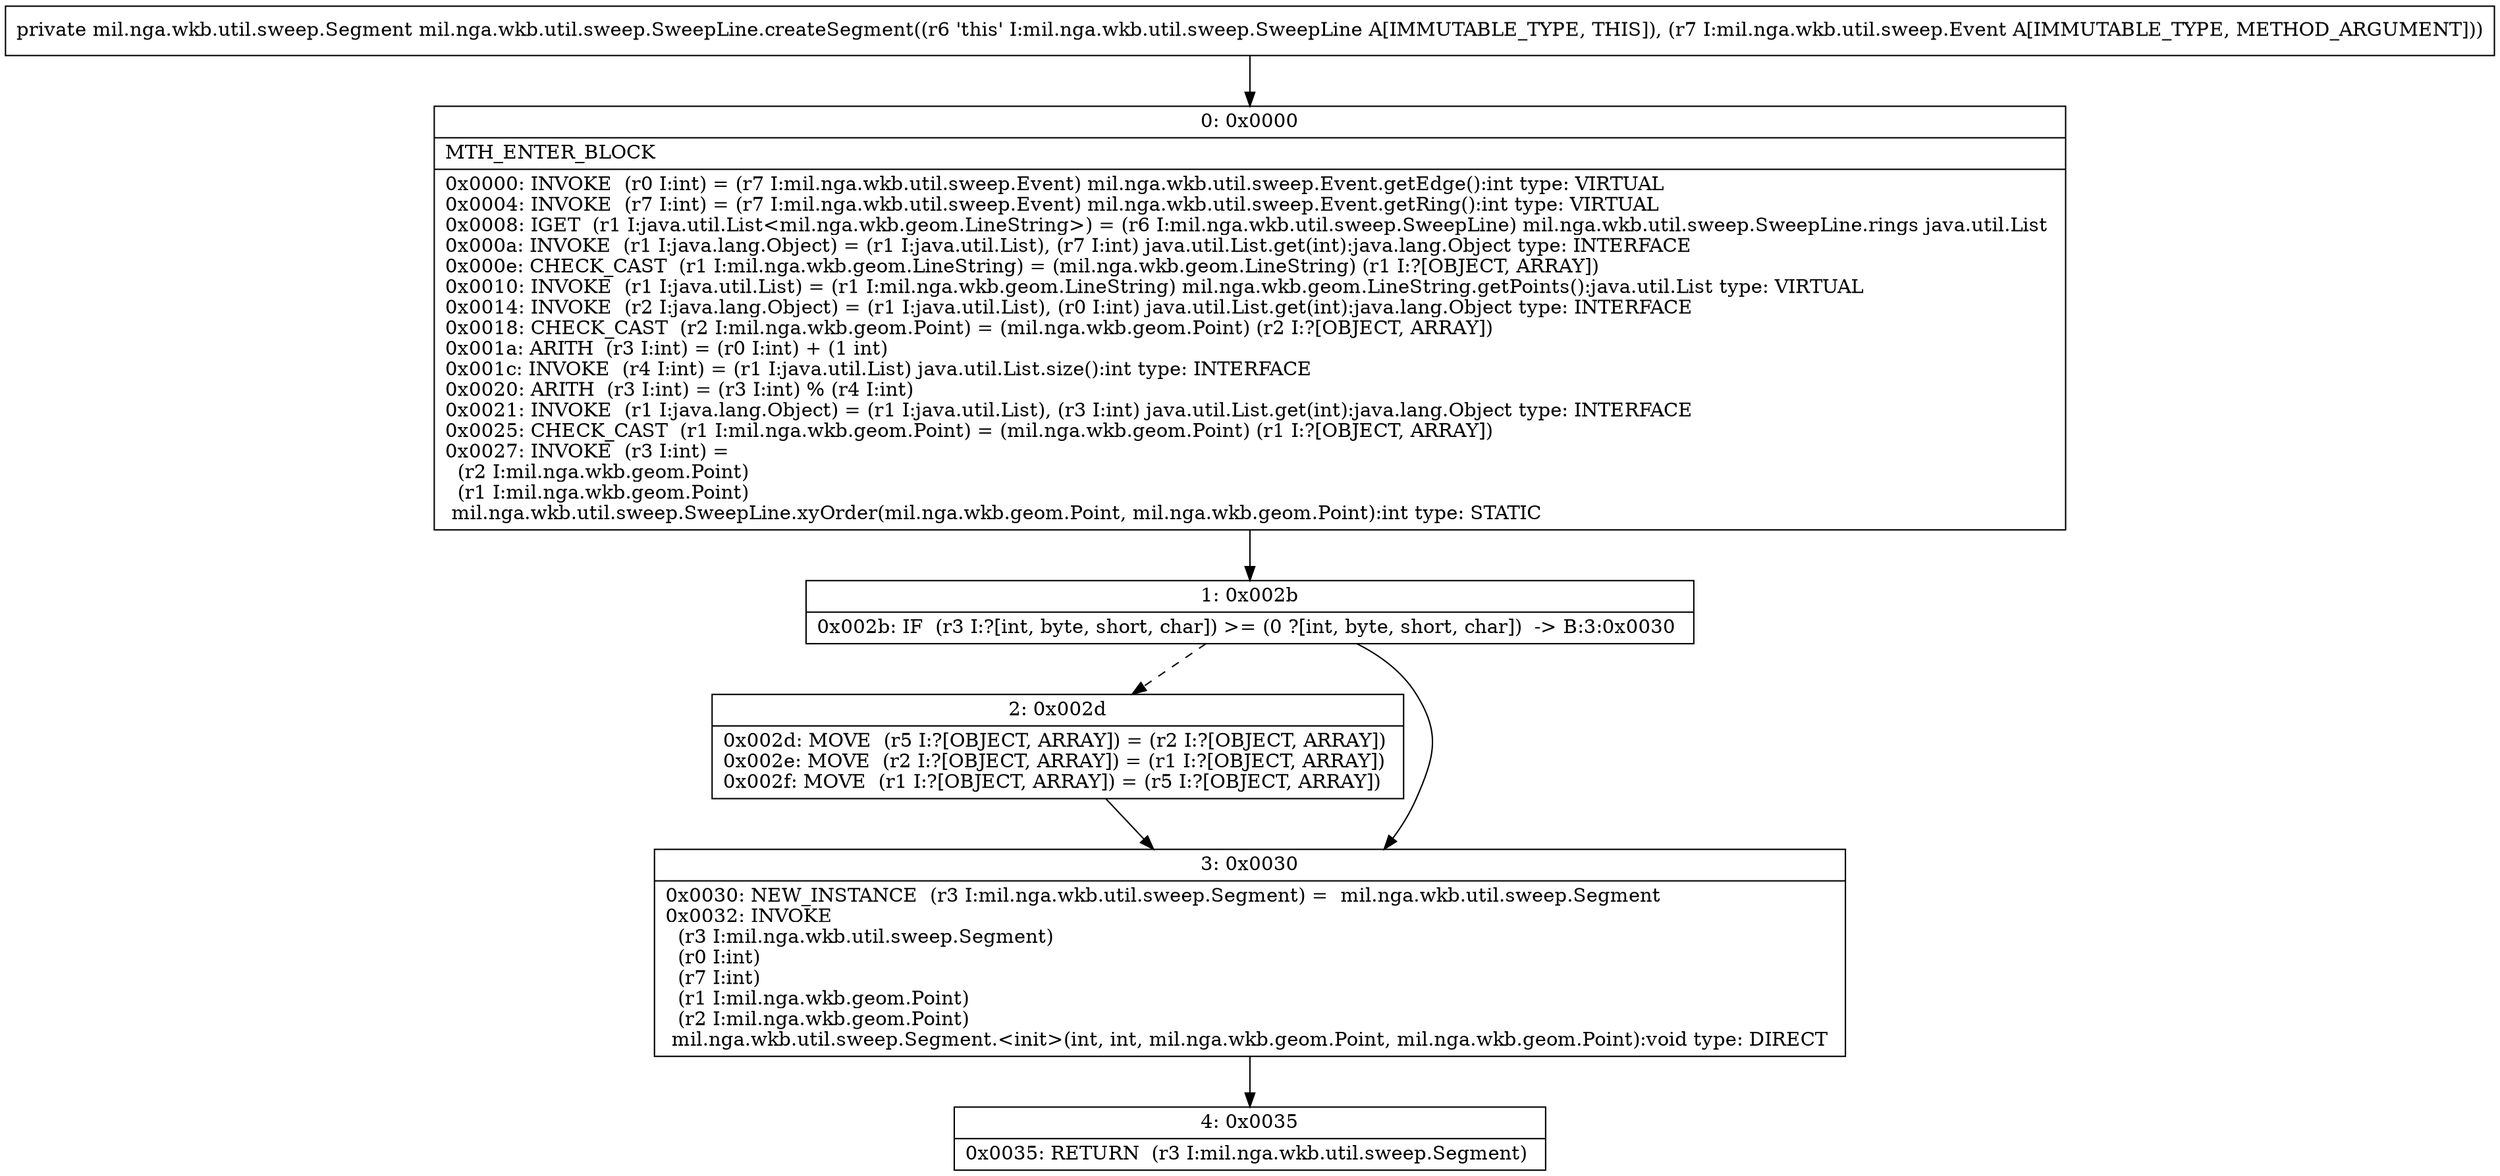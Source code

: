 digraph "CFG formil.nga.wkb.util.sweep.SweepLine.createSegment(Lmil\/nga\/wkb\/util\/sweep\/Event;)Lmil\/nga\/wkb\/util\/sweep\/Segment;" {
Node_0 [shape=record,label="{0\:\ 0x0000|MTH_ENTER_BLOCK\l|0x0000: INVOKE  (r0 I:int) = (r7 I:mil.nga.wkb.util.sweep.Event) mil.nga.wkb.util.sweep.Event.getEdge():int type: VIRTUAL \l0x0004: INVOKE  (r7 I:int) = (r7 I:mil.nga.wkb.util.sweep.Event) mil.nga.wkb.util.sweep.Event.getRing():int type: VIRTUAL \l0x0008: IGET  (r1 I:java.util.List\<mil.nga.wkb.geom.LineString\>) = (r6 I:mil.nga.wkb.util.sweep.SweepLine) mil.nga.wkb.util.sweep.SweepLine.rings java.util.List \l0x000a: INVOKE  (r1 I:java.lang.Object) = (r1 I:java.util.List), (r7 I:int) java.util.List.get(int):java.lang.Object type: INTERFACE \l0x000e: CHECK_CAST  (r1 I:mil.nga.wkb.geom.LineString) = (mil.nga.wkb.geom.LineString) (r1 I:?[OBJECT, ARRAY]) \l0x0010: INVOKE  (r1 I:java.util.List) = (r1 I:mil.nga.wkb.geom.LineString) mil.nga.wkb.geom.LineString.getPoints():java.util.List type: VIRTUAL \l0x0014: INVOKE  (r2 I:java.lang.Object) = (r1 I:java.util.List), (r0 I:int) java.util.List.get(int):java.lang.Object type: INTERFACE \l0x0018: CHECK_CAST  (r2 I:mil.nga.wkb.geom.Point) = (mil.nga.wkb.geom.Point) (r2 I:?[OBJECT, ARRAY]) \l0x001a: ARITH  (r3 I:int) = (r0 I:int) + (1 int) \l0x001c: INVOKE  (r4 I:int) = (r1 I:java.util.List) java.util.List.size():int type: INTERFACE \l0x0020: ARITH  (r3 I:int) = (r3 I:int) % (r4 I:int) \l0x0021: INVOKE  (r1 I:java.lang.Object) = (r1 I:java.util.List), (r3 I:int) java.util.List.get(int):java.lang.Object type: INTERFACE \l0x0025: CHECK_CAST  (r1 I:mil.nga.wkb.geom.Point) = (mil.nga.wkb.geom.Point) (r1 I:?[OBJECT, ARRAY]) \l0x0027: INVOKE  (r3 I:int) = \l  (r2 I:mil.nga.wkb.geom.Point)\l  (r1 I:mil.nga.wkb.geom.Point)\l mil.nga.wkb.util.sweep.SweepLine.xyOrder(mil.nga.wkb.geom.Point, mil.nga.wkb.geom.Point):int type: STATIC \l}"];
Node_1 [shape=record,label="{1\:\ 0x002b|0x002b: IF  (r3 I:?[int, byte, short, char]) \>= (0 ?[int, byte, short, char])  \-\> B:3:0x0030 \l}"];
Node_2 [shape=record,label="{2\:\ 0x002d|0x002d: MOVE  (r5 I:?[OBJECT, ARRAY]) = (r2 I:?[OBJECT, ARRAY]) \l0x002e: MOVE  (r2 I:?[OBJECT, ARRAY]) = (r1 I:?[OBJECT, ARRAY]) \l0x002f: MOVE  (r1 I:?[OBJECT, ARRAY]) = (r5 I:?[OBJECT, ARRAY]) \l}"];
Node_3 [shape=record,label="{3\:\ 0x0030|0x0030: NEW_INSTANCE  (r3 I:mil.nga.wkb.util.sweep.Segment) =  mil.nga.wkb.util.sweep.Segment \l0x0032: INVOKE  \l  (r3 I:mil.nga.wkb.util.sweep.Segment)\l  (r0 I:int)\l  (r7 I:int)\l  (r1 I:mil.nga.wkb.geom.Point)\l  (r2 I:mil.nga.wkb.geom.Point)\l mil.nga.wkb.util.sweep.Segment.\<init\>(int, int, mil.nga.wkb.geom.Point, mil.nga.wkb.geom.Point):void type: DIRECT \l}"];
Node_4 [shape=record,label="{4\:\ 0x0035|0x0035: RETURN  (r3 I:mil.nga.wkb.util.sweep.Segment) \l}"];
MethodNode[shape=record,label="{private mil.nga.wkb.util.sweep.Segment mil.nga.wkb.util.sweep.SweepLine.createSegment((r6 'this' I:mil.nga.wkb.util.sweep.SweepLine A[IMMUTABLE_TYPE, THIS]), (r7 I:mil.nga.wkb.util.sweep.Event A[IMMUTABLE_TYPE, METHOD_ARGUMENT])) }"];
MethodNode -> Node_0;
Node_0 -> Node_1;
Node_1 -> Node_2[style=dashed];
Node_1 -> Node_3;
Node_2 -> Node_3;
Node_3 -> Node_4;
}

